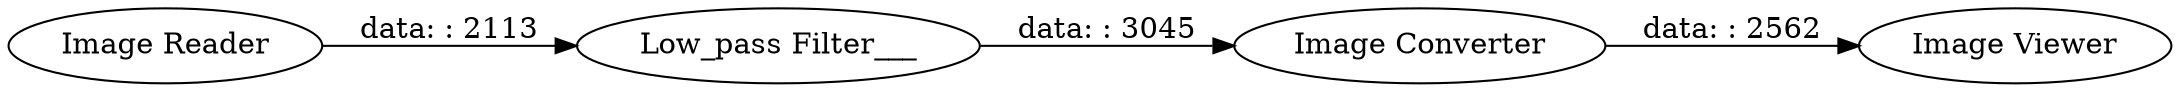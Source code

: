 digraph {
	"7034592896243654985_3" [label="Image Converter"]
	"7034592896243654985_4" [label="Image Viewer"]
	"7034592896243654985_2" [label="Low_pass Filter___"]
	"7034592896243654985_7" [label="Image Reader"]
	"7034592896243654985_2" -> "7034592896243654985_3" [label="data: : 3045"]
	"7034592896243654985_3" -> "7034592896243654985_4" [label="data: : 2562"]
	"7034592896243654985_7" -> "7034592896243654985_2" [label="data: : 2113"]
	rankdir=LR
}
